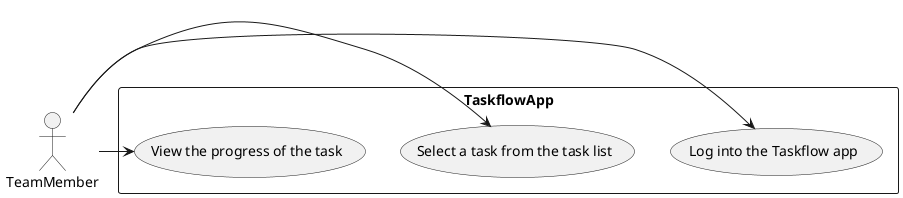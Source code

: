 @startuml
actor TeamMember

rectangle TaskflowApp {
    usecase "Log into the Taskflow app" as UC1
    usecase "Select a task from the task list" as UC2
    usecase "View the progress of the task" as UC3
}

TeamMember -> UC1
TeamMember -> UC2
TeamMember -> UC3

@enduml